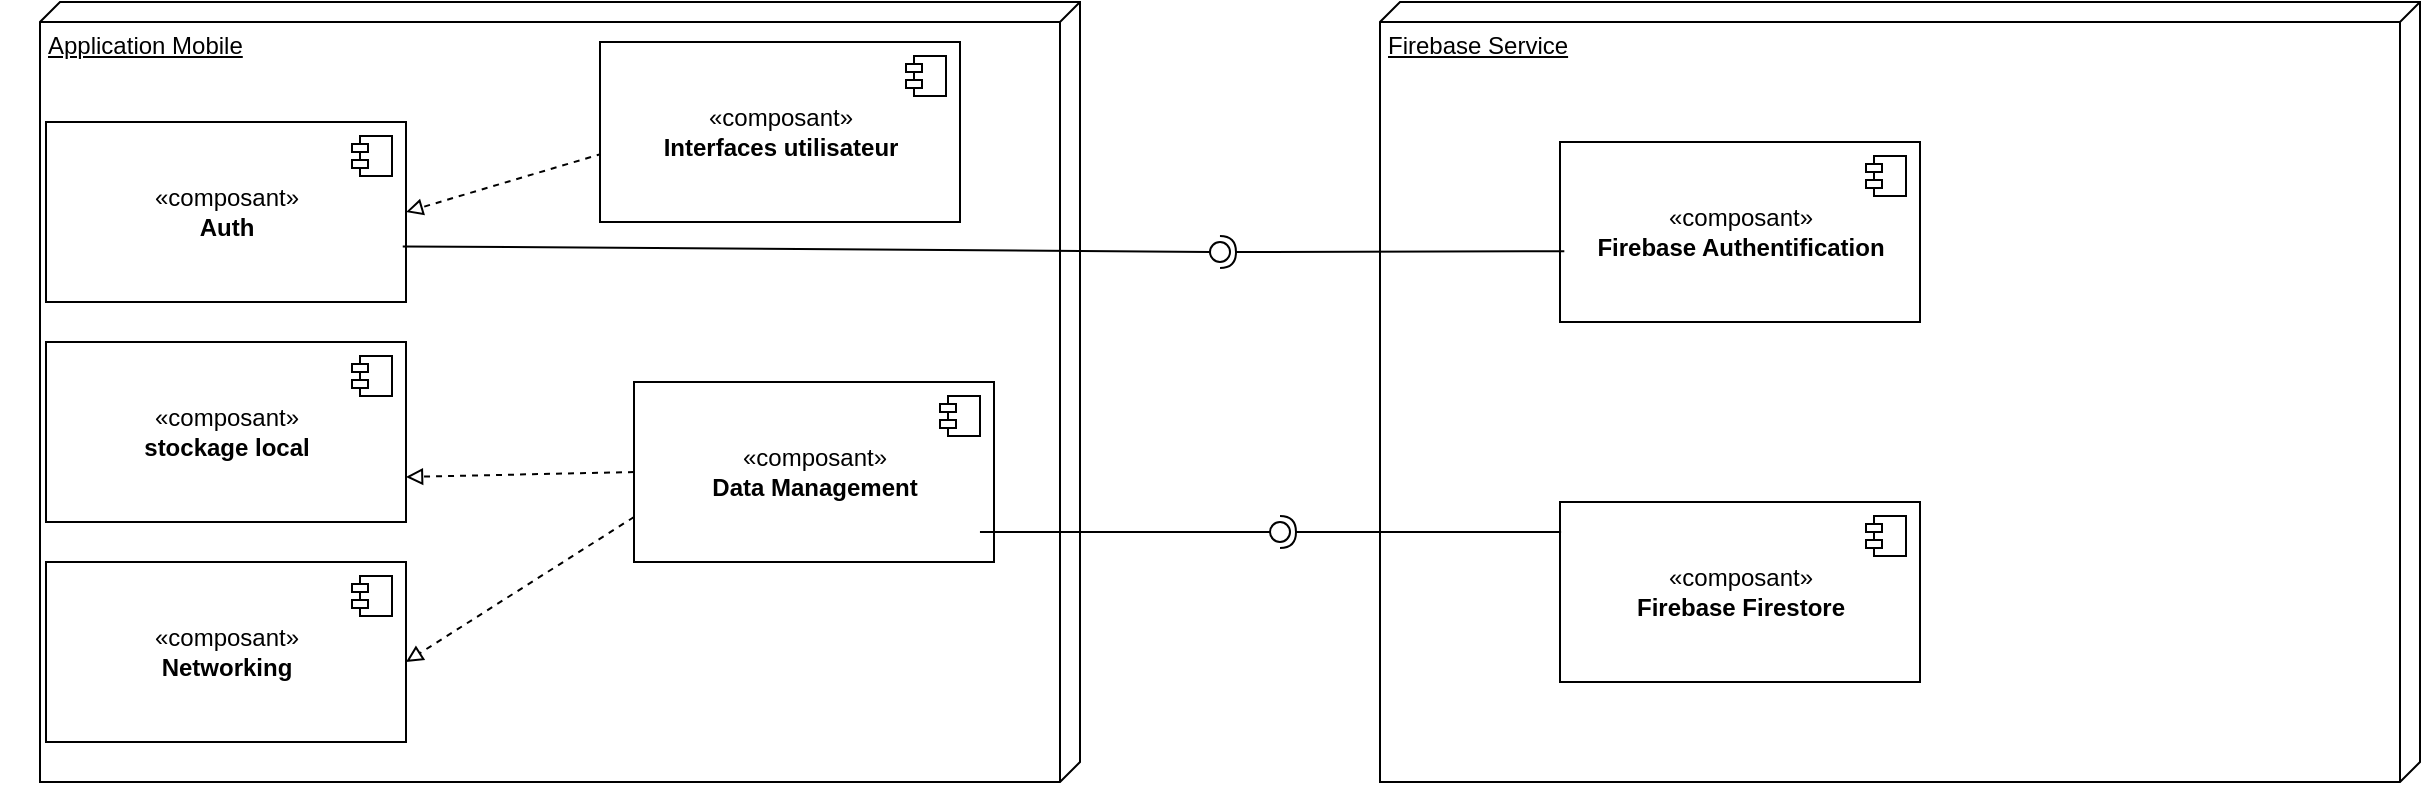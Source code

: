 <mxfile version="13.9.9" type="device"><diagram name="Page-1" id="929967ad-93f9-6ef4-fab6-5d389245f69c"><mxGraphModel dx="2193" dy="983" grid="1" gridSize="10" guides="1" tooltips="1" connect="1" arrows="1" fold="1" page="1" pageScale="1.5" pageWidth="1169" pageHeight="826" background="none" math="0" shadow="0"><root><mxCell id="0" style=";html=1;"/><mxCell id="1" style=";html=1;" parent="0"/><mxCell id="lPrrTfCzSKHKo6Ytb3Sh-11" value="" style="group" vertex="1" connectable="0" parent="1"><mxGeometry x="380" y="300" width="540" height="390" as="geometry"/></mxCell><mxCell id="lPrrTfCzSKHKo6Ytb3Sh-1" value="Application Mobile" style="verticalAlign=top;align=left;spacingTop=8;spacingLeft=2;spacingRight=12;shape=cube;size=10;direction=south;fontStyle=4;html=1;container=1;" vertex="1" parent="lPrrTfCzSKHKo6Ytb3Sh-11"><mxGeometry x="20" y="-10" width="520" height="390" as="geometry"/></mxCell><mxCell id="lPrrTfCzSKHKo6Ytb3Sh-6" value="«composant»&lt;br&gt;&lt;b&gt;Networking&lt;/b&gt;&lt;span style=&quot;color: rgba(0 , 0 , 0 , 0) ; font-family: monospace ; font-size: 0px&quot;&gt;%3CmxGraphModel%3E%3Croot%3E%3CmxCell%20id%3D%220%22%2F%3E%3CmxCell%20id%3D%221%22%20parent%3D%220%22%2F%3E%3CmxCell%20id%3D%222%22%20value%3D%22%C2%ABinterface%C2%BB%26lt%3Bbr%26gt%3B%26lt%3Bb%26gt%3BScreens%26lt%3B%2Fb%26gt%3B%22%20style%3D%22html%3D1%3BdropTarget%3D0%3B%22%20vertex%3D%221%22%20parent%3D%221%22%3E%3CmxGeometry%20x%3D%22690%22%20y%3D%22720%22%20width%3D%22180%22%20height%3D%2290%22%20as%3D%22geometry%22%2F%3E%3C%2FmxCell%3E%3CmxCell%20id%3D%223%22%20value%3D%22%22%20style%3D%22shape%3Dmodule%3BjettyWidth%3D8%3BjettyHeight%3D4%3B%22%20vertex%3D%221%22%20parent%3D%222%22%3E%3CmxGeometry%20x%3D%221%22%20width%3D%2220%22%20height%3D%2220%22%20relative%3D%221%22%20as%3D%22geometry%22%3E%3CmxPoint%20x%3D%22-27%22%20y%3D%227%22%20as%3D%22offset%22%2F%3E%3C%2FmxGeometry%3E%3C%2FmxCell%3E%3C%2Froot%3E%3C%2FmxGraphModel%3E&lt;/span&gt;" style="html=1;dropTarget=0;" vertex="1" parent="lPrrTfCzSKHKo6Ytb3Sh-1"><mxGeometry x="3" y="280" width="180" height="90" as="geometry"/></mxCell><mxCell id="lPrrTfCzSKHKo6Ytb3Sh-7" value="" style="shape=module;jettyWidth=8;jettyHeight=4;" vertex="1" parent="lPrrTfCzSKHKo6Ytb3Sh-6"><mxGeometry x="1" width="20" height="20" relative="1" as="geometry"><mxPoint x="-27" y="7" as="offset"/></mxGeometry></mxCell><mxCell id="lPrrTfCzSKHKo6Ytb3Sh-4" value="«composant»&lt;br&gt;&lt;b&gt;Data Management&lt;/b&gt;&lt;span style=&quot;color: rgba(0 , 0 , 0 , 0) ; font-family: monospace ; font-size: 0px&quot;&gt;%3CmxGraphModel%3E%3Croot%3E%3CmxCell%20id%3D%220%22%2F%3E%3CmxCell%20id%3D%221%22%20parent%3D%220%22%2F%3E%3CmxCell%20id%3D%222%22%20value%3D%22%C2%ABinterface%C2%BB%26lt%3Bbr%26gt%3B%26lt%3Bb%26gt%3BScreens%26lt%3B%2Fb%26gt%3B%22%20style%3D%22html%3D1%3BdropTarget%3D0%3B%22%20vertex%3D%221%22%20parent%3D%221%22%3E%3CmxGeometry%20x%3D%22690%22%20y%3D%22720%22%20width%3D%22180%22%20height%3D%2290%22%20as%3D%22geometry%22%2F%3E%3C%2FmxCell%3E%3CmxCell%20id%3D%223%22%20value%3D%22%22%20style%3D%22shape%3Dmodule%3BjettyWidth%3D8%3BjettyHeight%3D4%3B%22%20vertex%3D%221%22%20parent%3D%222%22%3E%3CmxGeometry%20x%3D%221%22%20width%3D%2220%22%20height%3D%2220%22%20relative%3D%221%22%20as%3D%22geometry%22%3E%3CmxPoint%20x%3D%22-27%22%20y%3D%227%22%20as%3D%22offset%22%2F%3E%3C%2FmxGeometry%3E%3C%2FmxCell%3E%3C%2Froot%3E%3C%2FmxGraphModel%3E&lt;/span&gt;" style="html=1;dropTarget=0;" vertex="1" parent="lPrrTfCzSKHKo6Ytb3Sh-1"><mxGeometry x="297" y="190" width="180" height="90" as="geometry"/></mxCell><mxCell id="lPrrTfCzSKHKo6Ytb3Sh-5" value="" style="shape=module;jettyWidth=8;jettyHeight=4;" vertex="1" parent="lPrrTfCzSKHKo6Ytb3Sh-4"><mxGeometry x="1" width="20" height="20" relative="1" as="geometry"><mxPoint x="-27" y="7" as="offset"/></mxGeometry></mxCell><mxCell id="lPrrTfCzSKHKo6Ytb3Sh-33" value="«composant»&lt;br&gt;&lt;b&gt;Auth&lt;/b&gt;" style="html=1;dropTarget=0;" vertex="1" parent="lPrrTfCzSKHKo6Ytb3Sh-1"><mxGeometry x="3" y="60" width="180" height="90" as="geometry"/></mxCell><mxCell id="lPrrTfCzSKHKo6Ytb3Sh-34" value="" style="shape=module;jettyWidth=8;jettyHeight=4;" vertex="1" parent="lPrrTfCzSKHKo6Ytb3Sh-33"><mxGeometry x="1" width="20" height="20" relative="1" as="geometry"><mxPoint x="-27" y="7" as="offset"/></mxGeometry></mxCell><mxCell id="lPrrTfCzSKHKo6Ytb3Sh-41" value="" style="endArrow=block;dashed=1;html=1;endFill=0;entryX=1;entryY=0.5;entryDx=0;entryDy=0;exitX=0.007;exitY=0.62;exitDx=0;exitDy=0;exitPerimeter=0;" edge="1" parent="lPrrTfCzSKHKo6Ytb3Sh-1" source="lPrrTfCzSKHKo6Ytb3Sh-42" target="lPrrTfCzSKHKo6Ytb3Sh-33"><mxGeometry width="50" height="50" relative="1" as="geometry"><mxPoint x="243" y="240" as="sourcePoint"/><mxPoint x="293" y="190" as="targetPoint"/></mxGeometry></mxCell><mxCell id="lPrrTfCzSKHKo6Ytb3Sh-42" value="«composant»&lt;br&gt;&lt;b&gt;Interfaces utilisateur&lt;/b&gt;" style="html=1;dropTarget=0;" vertex="1" parent="lPrrTfCzSKHKo6Ytb3Sh-1"><mxGeometry x="280" y="20" width="180" height="90" as="geometry"/></mxCell><mxCell id="lPrrTfCzSKHKo6Ytb3Sh-43" value="" style="shape=module;jettyWidth=8;jettyHeight=4;" vertex="1" parent="lPrrTfCzSKHKo6Ytb3Sh-42"><mxGeometry x="1" width="20" height="20" relative="1" as="geometry"><mxPoint x="-27" y="7" as="offset"/></mxGeometry></mxCell><mxCell id="lPrrTfCzSKHKo6Ytb3Sh-49" value="«composant»&lt;br&gt;&lt;b&gt;stockage local&lt;/b&gt;&lt;span style=&quot;color: rgba(0 , 0 , 0 , 0) ; font-family: monospace ; font-size: 0px&quot;&gt;%3CmxGraphModel%3E%3Croot%3E%3CmxCell%20id%3D%220%22%2F%3E%3CmxCell%20id%3D%221%22%20parent%3D%220%22%2F%3E%3CmxCell%20id%3D%222%22%20value%3D%22%C2%ABinterface%C2%BB%26lt%3Bbr%26gt%3B%26lt%3Bb%26gt%3BScreens%26lt%3B%2Fb%26gt%3B%22%20style%3D%22html%3D1%3BdropTarget%3D0%3B%22%20vertex%3D%221%22%20parent%3D%221%22%3E%3CmxGeometry%20x%3D%22690%22%20y%3D%22720%22%20width%3D%22180%22%20height%3D%2290%22%20as%3D%22geometry%22%2F%3E%3C%2FmxCell%3E%3CmxCell%20id%3D%223%22%20value%3D%22%22%20style%3D%22shape%3Dmodule%3BjettyWidth%3D8%3BjettyHeight%3D4%3B%22%20vertex%3D%221%22%20parent%3D%222%22%3E%3CmxGeometry%20x%3D%221%22%20width%3D%2220%22%20height%3D%2220%22%20relative%3D%221%22%20as%3D%22geometry%22%3E%3CmxPoint%20x%3D%22-27%22%20y%3D%227%22%20as%3D%22offset%22%2F%3E%3C%2FmxGeometry%3E%3C%2FmxCell%3E%3C%2Froot%3E%3C%2FmxGraphModel%3&lt;/span&gt;" style="html=1;dropTarget=0;" vertex="1" parent="lPrrTfCzSKHKo6Ytb3Sh-1"><mxGeometry x="3" y="170" width="180" height="90" as="geometry"/></mxCell><mxCell id="lPrrTfCzSKHKo6Ytb3Sh-50" value="" style="shape=module;jettyWidth=8;jettyHeight=4;" vertex="1" parent="lPrrTfCzSKHKo6Ytb3Sh-49"><mxGeometry x="1" width="20" height="20" relative="1" as="geometry"><mxPoint x="-27" y="7" as="offset"/></mxGeometry></mxCell><mxCell id="lPrrTfCzSKHKo6Ytb3Sh-51" value="" style="endArrow=block;dashed=1;html=1;endFill=0;entryX=1;entryY=0.5;entryDx=0;entryDy=0;exitX=0;exitY=0.75;exitDx=0;exitDy=0;" edge="1" parent="lPrrTfCzSKHKo6Ytb3Sh-1" source="lPrrTfCzSKHKo6Ytb3Sh-4"><mxGeometry width="50" height="50" relative="1" as="geometry"><mxPoint x="294.26" y="330.8" as="sourcePoint"/><mxPoint x="183" y="330" as="targetPoint"/></mxGeometry></mxCell><mxCell id="lPrrTfCzSKHKo6Ytb3Sh-52" value="" style="endArrow=block;dashed=1;html=1;endFill=0;entryX=1;entryY=0.75;entryDx=0;entryDy=0;exitX=0;exitY=0.5;exitDx=0;exitDy=0;" edge="1" parent="lPrrTfCzSKHKo6Ytb3Sh-1" source="lPrrTfCzSKHKo6Ytb3Sh-4" target="lPrrTfCzSKHKo6Ytb3Sh-49"><mxGeometry width="50" height="50" relative="1" as="geometry"><mxPoint x="297" y="207.5" as="sourcePoint"/><mxPoint x="183" y="280.0" as="targetPoint"/></mxGeometry></mxCell><mxCell id="lPrrTfCzSKHKo6Ytb3Sh-28" value="«composant»&lt;br&gt;&lt;b&gt;FireStore&lt;/b&gt;&lt;span style=&quot;color: rgba(0 , 0 , 0 , 0) ; font-family: monospace ; font-size: 0px&quot;&gt;%3CmxGraphModel%3E%3Croot%3E%3CmxCell%20id%3D%220%22%2F%3E%3CmxCell%20id%3D%221%22%20parent%3D%220%22%2F%3E%3CmxCell%20id%3D%222%22%20value%3D%22%C2%ABinterface%C2%BB%26lt%3Bbr%26gt%3B%26lt%3Bb%26gt%3BScreens%26lt%3B%2Fb%26gt%3B%22%20style%3D%22html%3D1%3BdropTarget%3D0%3B%22%20vertex%3D%221%22%20parent%3D%221%22%3E%3CmxGeometry%20x%3D%22690%22%20y%3D%22720%22%20width%3D%22180%22%20height%3D%2290%22%20as%3D%22geometry%22%2F%3E%3C%2FmxCell%3E%3CmxCell%20id%3D%223%22%20value%3D%22%22%20style%3D%22shape%3Dmodule%3BjettyWidth%3D8%3BjettyHeight%3D4%3B%22%20vertex%3D%221%22%20parent%3D%222%22%3E%3CmxGeometry%20x%3D%221%22%20width%3D%2220%22%20height%3D%2220%22%20relative%3D%221%22%20as%3D%22geometry%22%3E%3CmxPoint%20x%3D%22-27%22%20y%3D%227%22%20as%3D%22offset%22%2F%3E%3C%2FmxGeometry%3E%3C%2FmxCell%3E%3C%2Froot%3E%3C%2FmxGraphModel%3E&lt;/span&gt;" style="html=1;dropTarget=0;" vertex="1" parent="1"><mxGeometry x="1120" y="460" width="180" height="90" as="geometry"/></mxCell><mxCell id="lPrrTfCzSKHKo6Ytb3Sh-29" value="" style="shape=module;jettyWidth=8;jettyHeight=4;" vertex="1" parent="lPrrTfCzSKHKo6Ytb3Sh-28"><mxGeometry x="1" width="20" height="20" relative="1" as="geometry"><mxPoint x="-27" y="7" as="offset"/></mxGeometry></mxCell><mxCell id="lPrrTfCzSKHKo6Ytb3Sh-68" value="" style="group" vertex="1" connectable="0" parent="1"><mxGeometry x="1050" y="300" width="540" height="390" as="geometry"/></mxCell><mxCell id="lPrrTfCzSKHKo6Ytb3Sh-69" value="Firebase Service" style="verticalAlign=top;align=left;spacingTop=8;spacingLeft=2;spacingRight=12;shape=cube;size=10;direction=south;fontStyle=4;html=1;container=1;" vertex="1" parent="lPrrTfCzSKHKo6Ytb3Sh-68"><mxGeometry x="20" y="-10" width="520" height="390" as="geometry"/></mxCell><mxCell id="lPrrTfCzSKHKo6Ytb3Sh-70" value="«composant»&lt;br&gt;&lt;b&gt;Firebase Firestore&lt;/b&gt;&lt;span style=&quot;color: rgba(0 , 0 , 0 , 0) ; font-family: monospace ; font-size: 0px&quot;&gt;%3CmxGraphModel%3E%3Croot%3E%3CmxCell%20id%3D%220%22%2F%3E%3CmxCell%20id%3D%221%22%20parent%3D%220%22%2F%3E%3CmxCell%20id%3D%222%22%20value%3D%22%C2%ABinterface%C2%BB%26lt%3Bbr%26gt%3B%26lt%3Bb%26gt%3BScreens%26lt%3B%2Fb%26gt%3B%22%20style%3D%22html%3D1%3BdropTarget%3D0%3B%22%20vertex%3D%221%22%20parent%3D%221%22%3E%3CmxGeometry%20x%3D%22690%22%20y%3D%22720%22%20width%3D%22180%22%20height%3D%2290%22%20as%3D%22geometry%22%2F%3E%3C%2FmxCell%3E%3CmxCell%20id%3D%223%22%20value%3D%22%22%20style%3D%22shape%3Dmodule%3BjettyWidth%3D8%3BjettyHeight%3D4%3B%22%20vertex%3D%221%22%20parent%3D%222%22%3E%3CmxGeometry%20x%3D%221%22%20width%3D%2220%22%20height%3D%2220%22%20relative%3D%221%22%20as%3D%22geometry%22%3E%3CmxPoint%20x%3D%22-27%22%20y%3D%227%22%20as%3D%22offset%22%2F%3E%3C%2FmxGeometry%3E%3C%2FmxCell%3E%3C%2Froot%3E%3C%2FmxGraphModel%3E&lt;/span&gt;" style="html=1;dropTarget=0;" vertex="1" parent="lPrrTfCzSKHKo6Ytb3Sh-69"><mxGeometry x="90" y="250" width="180" height="90" as="geometry"/></mxCell><mxCell id="lPrrTfCzSKHKo6Ytb3Sh-71" value="" style="shape=module;jettyWidth=8;jettyHeight=4;" vertex="1" parent="lPrrTfCzSKHKo6Ytb3Sh-70"><mxGeometry x="1" width="20" height="20" relative="1" as="geometry"><mxPoint x="-27" y="7" as="offset"/></mxGeometry></mxCell><mxCell id="lPrrTfCzSKHKo6Ytb3Sh-74" value="«composant»&lt;br&gt;&lt;b&gt;Firebase Authentification&lt;/b&gt;" style="html=1;dropTarget=0;" vertex="1" parent="lPrrTfCzSKHKo6Ytb3Sh-69"><mxGeometry x="90" y="70" width="180" height="90" as="geometry"/></mxCell><mxCell id="lPrrTfCzSKHKo6Ytb3Sh-75" value="" style="shape=module;jettyWidth=8;jettyHeight=4;" vertex="1" parent="lPrrTfCzSKHKo6Ytb3Sh-74"><mxGeometry x="1" width="20" height="20" relative="1" as="geometry"><mxPoint x="-27" y="7" as="offset"/></mxGeometry></mxCell><mxCell id="lPrrTfCzSKHKo6Ytb3Sh-86" value="" style="rounded=0;orthogonalLoop=1;jettySize=auto;html=1;endArrow=none;endFill=0;exitX=0.991;exitY=0.691;exitDx=0;exitDy=0;exitPerimeter=0;" edge="1" target="lPrrTfCzSKHKo6Ytb3Sh-88" parent="1" source="lPrrTfCzSKHKo6Ytb3Sh-33"><mxGeometry x="970" y="410" as="geometry"><mxPoint x="970" y="415" as="sourcePoint"/></mxGeometry></mxCell><mxCell id="lPrrTfCzSKHKo6Ytb3Sh-87" value="" style="rounded=0;orthogonalLoop=1;jettySize=auto;html=1;endArrow=halfCircle;endFill=0;entryX=0.5;entryY=0.5;entryDx=0;entryDy=0;endSize=6;strokeWidth=1;exitX=0.012;exitY=0.607;exitDx=0;exitDy=0;exitPerimeter=0;" edge="1" target="lPrrTfCzSKHKo6Ytb3Sh-88" parent="1" source="lPrrTfCzSKHKo6Ytb3Sh-74"><mxGeometry x="970" y="410" as="geometry"><mxPoint x="1010" y="415" as="sourcePoint"/></mxGeometry></mxCell><mxCell id="lPrrTfCzSKHKo6Ytb3Sh-88" value="" style="ellipse;whiteSpace=wrap;html=1;fontFamily=Helvetica;fontSize=12;fontColor=#000000;align=center;strokeColor=#000000;fillColor=#ffffff;points=[];aspect=fixed;resizable=0;" vertex="1" parent="1"><mxGeometry x="985" y="410" width="10" height="10" as="geometry"/></mxCell><mxCell id="lPrrTfCzSKHKo6Ytb3Sh-90" value="" style="rounded=0;orthogonalLoop=1;jettySize=auto;html=1;endArrow=none;endFill=0;exitX=0.961;exitY=0.833;exitDx=0;exitDy=0;exitPerimeter=0;" edge="1" target="lPrrTfCzSKHKo6Ytb3Sh-92" parent="1" source="lPrrTfCzSKHKo6Ytb3Sh-4"><mxGeometry x="1000" y="550" as="geometry"><mxPoint x="1000" y="555" as="sourcePoint"/></mxGeometry></mxCell><mxCell id="lPrrTfCzSKHKo6Ytb3Sh-91" value="" style="rounded=0;orthogonalLoop=1;jettySize=auto;html=1;endArrow=halfCircle;endFill=0;entryX=0.5;entryY=0.5;entryDx=0;entryDy=0;endSize=6;strokeWidth=1;exitX=0.003;exitY=0.167;exitDx=0;exitDy=0;exitPerimeter=0;" edge="1" target="lPrrTfCzSKHKo6Ytb3Sh-92" parent="1" source="lPrrTfCzSKHKo6Ytb3Sh-70"><mxGeometry x="1000" y="550" as="geometry"><mxPoint x="1040" y="555" as="sourcePoint"/></mxGeometry></mxCell><mxCell id="lPrrTfCzSKHKo6Ytb3Sh-92" value="" style="ellipse;whiteSpace=wrap;html=1;fontFamily=Helvetica;fontSize=12;fontColor=#000000;align=center;strokeColor=#000000;fillColor=#ffffff;points=[];aspect=fixed;resizable=0;" vertex="1" parent="1"><mxGeometry x="1015" y="550" width="10" height="10" as="geometry"/></mxCell></root></mxGraphModel></diagram></mxfile>